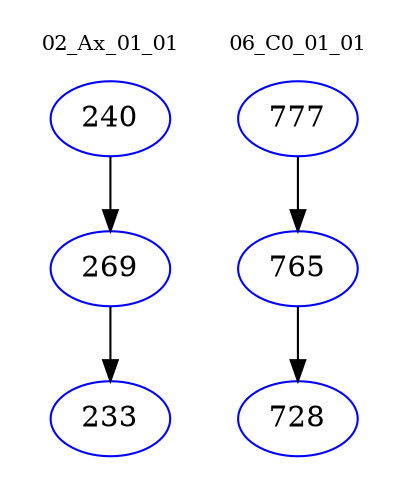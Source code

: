 digraph{
subgraph cluster_0 {
color = white
label = "02_Ax_01_01";
fontsize=10;
T0_240 [label="240", color="blue"]
T0_240 -> T0_269 [color="black"]
T0_269 [label="269", color="blue"]
T0_269 -> T0_233 [color="black"]
T0_233 [label="233", color="blue"]
}
subgraph cluster_1 {
color = white
label = "06_C0_01_01";
fontsize=10;
T1_777 [label="777", color="blue"]
T1_777 -> T1_765 [color="black"]
T1_765 [label="765", color="blue"]
T1_765 -> T1_728 [color="black"]
T1_728 [label="728", color="blue"]
}
}
